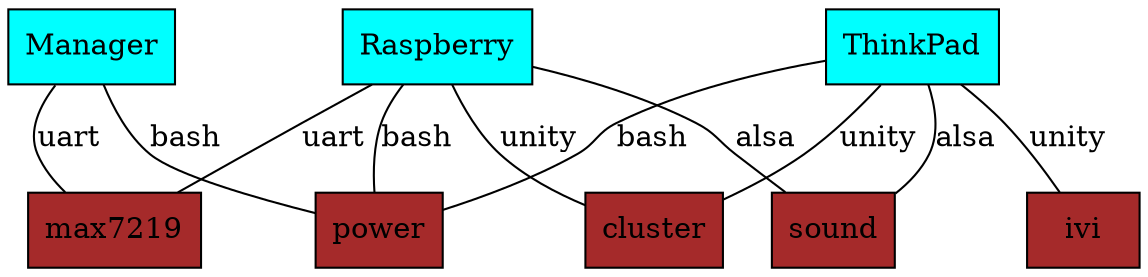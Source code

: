graph G {
	node [shape=record]
	power [fillcolor=brown style=filled]
	sound [fillcolor=brown style=filled]
	ivi [fillcolor=brown style=filled]
	cluster [fillcolor=brown style=filled]
	max7219 [fillcolor=brown style=filled]
	Manager [fillcolor=cyan style=filled]
	Manager -- power [label=bash]
	Manager -- max7219 [label=uart]
	ThinkPad [fillcolor=cyan style=filled]
	ThinkPad -- power [label=bash]
	ThinkPad -- sound [label=alsa]
	ThinkPad -- cluster [label=unity]
	ThinkPad -- ivi [label=unity]
	Raspberry [fillcolor=cyan style=filled]
	Raspberry -- power [label=bash]
	Raspberry -- max7219 [label=uart]
	Raspberry -- sound [label=alsa]
	Raspberry -- cluster [label=unity]
}
